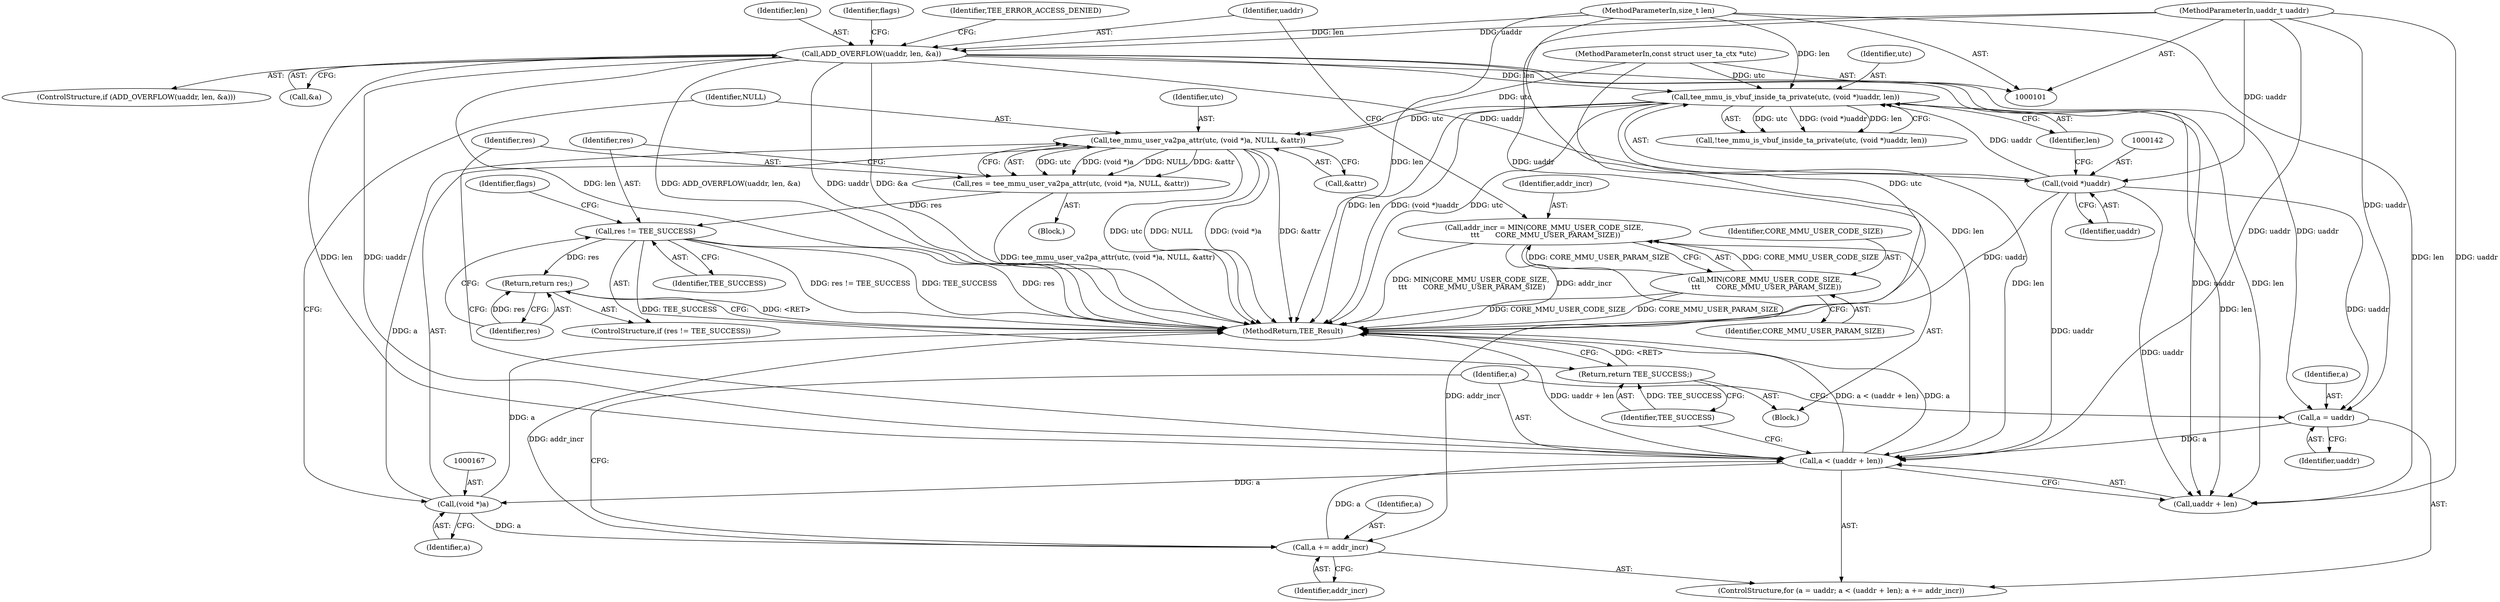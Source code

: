 digraph "1_optee_os_95f36d661f2b75887772ea28baaad904bde96970@pointer" {
"1000164" [label="(Call,tee_mmu_user_va2pa_attr(utc, (void *)a, NULL, &attr))"];
"1000139" [label="(Call,tee_mmu_is_vbuf_inside_ta_private(utc, (void *)uaddr, len))"];
"1000102" [label="(MethodParameterIn,const struct user_ta_ctx *utc)"];
"1000141" [label="(Call,(void *)uaddr)"];
"1000115" [label="(Call,ADD_OVERFLOW(uaddr, len, &a))"];
"1000104" [label="(MethodParameterIn,uaddr_t uaddr)"];
"1000105" [label="(MethodParameterIn,size_t len)"];
"1000166" [label="(Call,(void *)a)"];
"1000151" [label="(Call,a < (uaddr + len))"];
"1000156" [label="(Call,a += addr_incr)"];
"1000109" [label="(Call,addr_incr = MIN(CORE_MMU_USER_CODE_SIZE,\n \t\t\t       CORE_MMU_USER_PARAM_SIZE))"];
"1000111" [label="(Call,MIN(CORE_MMU_USER_CODE_SIZE,\n \t\t\t       CORE_MMU_USER_PARAM_SIZE))"];
"1000148" [label="(Call,a = uaddr)"];
"1000162" [label="(Call,res = tee_mmu_user_va2pa_attr(utc, (void *)a, NULL, &attr))"];
"1000173" [label="(Call,res != TEE_SUCCESS)"];
"1000176" [label="(Return,return res;)"];
"1000221" [label="(Return,return TEE_SUCCESS;)"];
"1000175" [label="(Identifier,TEE_SUCCESS)"];
"1000109" [label="(Call,addr_incr = MIN(CORE_MMU_USER_CODE_SIZE,\n \t\t\t       CORE_MMU_USER_PARAM_SIZE))"];
"1000112" [label="(Identifier,CORE_MMU_USER_CODE_SIZE)"];
"1000181" [label="(Identifier,flags)"];
"1000139" [label="(Call,tee_mmu_is_vbuf_inside_ta_private(utc, (void *)uaddr, len))"];
"1000177" [label="(Identifier,res)"];
"1000115" [label="(Call,ADD_OVERFLOW(uaddr, len, &a))"];
"1000138" [label="(Call,!tee_mmu_is_vbuf_inside_ta_private(utc, (void *)uaddr, len))"];
"1000116" [label="(Identifier,uaddr)"];
"1000114" [label="(ControlStructure,if (ADD_OVERFLOW(uaddr, len, &a)))"];
"1000110" [label="(Identifier,addr_incr)"];
"1000118" [label="(Call,&a)"];
"1000104" [label="(MethodParameterIn,uaddr_t uaddr)"];
"1000113" [label="(Identifier,CORE_MMU_USER_PARAM_SIZE)"];
"1000156" [label="(Call,a += addr_incr)"];
"1000111" [label="(Call,MIN(CORE_MMU_USER_CODE_SIZE,\n \t\t\t       CORE_MMU_USER_PARAM_SIZE))"];
"1000121" [label="(Identifier,TEE_ERROR_ACCESS_DENIED)"];
"1000173" [label="(Call,res != TEE_SUCCESS)"];
"1000149" [label="(Identifier,a)"];
"1000172" [label="(ControlStructure,if (res != TEE_SUCCESS))"];
"1000141" [label="(Call,(void *)uaddr)"];
"1000163" [label="(Identifier,res)"];
"1000162" [label="(Call,res = tee_mmu_user_va2pa_attr(utc, (void *)a, NULL, &attr))"];
"1000157" [label="(Identifier,a)"];
"1000148" [label="(Call,a = uaddr)"];
"1000166" [label="(Call,(void *)a)"];
"1000117" [label="(Identifier,len)"];
"1000176" [label="(Return,return res;)"];
"1000152" [label="(Identifier,a)"];
"1000174" [label="(Identifier,res)"];
"1000153" [label="(Call,uaddr + len)"];
"1000223" [label="(MethodReturn,TEE_Result)"];
"1000105" [label="(MethodParameterIn,size_t len)"];
"1000164" [label="(Call,tee_mmu_user_va2pa_attr(utc, (void *)a, NULL, &attr))"];
"1000170" [label="(Call,&attr)"];
"1000147" [label="(ControlStructure,for (a = uaddr; a < (uaddr + len); a += addr_incr))"];
"1000151" [label="(Call,a < (uaddr + len))"];
"1000221" [label="(Return,return TEE_SUCCESS;)"];
"1000102" [label="(MethodParameterIn,const struct user_ta_ctx *utc)"];
"1000168" [label="(Identifier,a)"];
"1000143" [label="(Identifier,uaddr)"];
"1000158" [label="(Identifier,addr_incr)"];
"1000140" [label="(Identifier,utc)"];
"1000106" [label="(Block,)"];
"1000125" [label="(Identifier,flags)"];
"1000165" [label="(Identifier,utc)"];
"1000159" [label="(Block,)"];
"1000169" [label="(Identifier,NULL)"];
"1000222" [label="(Identifier,TEE_SUCCESS)"];
"1000150" [label="(Identifier,uaddr)"];
"1000144" [label="(Identifier,len)"];
"1000164" -> "1000162"  [label="AST: "];
"1000164" -> "1000170"  [label="CFG: "];
"1000165" -> "1000164"  [label="AST: "];
"1000166" -> "1000164"  [label="AST: "];
"1000169" -> "1000164"  [label="AST: "];
"1000170" -> "1000164"  [label="AST: "];
"1000162" -> "1000164"  [label="CFG: "];
"1000164" -> "1000223"  [label="DDG: NULL"];
"1000164" -> "1000223"  [label="DDG: (void *)a"];
"1000164" -> "1000223"  [label="DDG: &attr"];
"1000164" -> "1000223"  [label="DDG: utc"];
"1000164" -> "1000162"  [label="DDG: utc"];
"1000164" -> "1000162"  [label="DDG: (void *)a"];
"1000164" -> "1000162"  [label="DDG: NULL"];
"1000164" -> "1000162"  [label="DDG: &attr"];
"1000139" -> "1000164"  [label="DDG: utc"];
"1000102" -> "1000164"  [label="DDG: utc"];
"1000166" -> "1000164"  [label="DDG: a"];
"1000139" -> "1000138"  [label="AST: "];
"1000139" -> "1000144"  [label="CFG: "];
"1000140" -> "1000139"  [label="AST: "];
"1000141" -> "1000139"  [label="AST: "];
"1000144" -> "1000139"  [label="AST: "];
"1000138" -> "1000139"  [label="CFG: "];
"1000139" -> "1000223"  [label="DDG: (void *)uaddr"];
"1000139" -> "1000223"  [label="DDG: utc"];
"1000139" -> "1000223"  [label="DDG: len"];
"1000139" -> "1000138"  [label="DDG: utc"];
"1000139" -> "1000138"  [label="DDG: (void *)uaddr"];
"1000139" -> "1000138"  [label="DDG: len"];
"1000102" -> "1000139"  [label="DDG: utc"];
"1000141" -> "1000139"  [label="DDG: uaddr"];
"1000115" -> "1000139"  [label="DDG: len"];
"1000105" -> "1000139"  [label="DDG: len"];
"1000139" -> "1000151"  [label="DDG: len"];
"1000139" -> "1000153"  [label="DDG: len"];
"1000102" -> "1000101"  [label="AST: "];
"1000102" -> "1000223"  [label="DDG: utc"];
"1000141" -> "1000143"  [label="CFG: "];
"1000142" -> "1000141"  [label="AST: "];
"1000143" -> "1000141"  [label="AST: "];
"1000144" -> "1000141"  [label="CFG: "];
"1000141" -> "1000223"  [label="DDG: uaddr"];
"1000115" -> "1000141"  [label="DDG: uaddr"];
"1000104" -> "1000141"  [label="DDG: uaddr"];
"1000141" -> "1000148"  [label="DDG: uaddr"];
"1000141" -> "1000151"  [label="DDG: uaddr"];
"1000141" -> "1000153"  [label="DDG: uaddr"];
"1000115" -> "1000114"  [label="AST: "];
"1000115" -> "1000118"  [label="CFG: "];
"1000116" -> "1000115"  [label="AST: "];
"1000117" -> "1000115"  [label="AST: "];
"1000118" -> "1000115"  [label="AST: "];
"1000121" -> "1000115"  [label="CFG: "];
"1000125" -> "1000115"  [label="CFG: "];
"1000115" -> "1000223"  [label="DDG: &a"];
"1000115" -> "1000223"  [label="DDG: len"];
"1000115" -> "1000223"  [label="DDG: ADD_OVERFLOW(uaddr, len, &a)"];
"1000115" -> "1000223"  [label="DDG: uaddr"];
"1000104" -> "1000115"  [label="DDG: uaddr"];
"1000105" -> "1000115"  [label="DDG: len"];
"1000115" -> "1000148"  [label="DDG: uaddr"];
"1000115" -> "1000151"  [label="DDG: uaddr"];
"1000115" -> "1000151"  [label="DDG: len"];
"1000115" -> "1000153"  [label="DDG: uaddr"];
"1000115" -> "1000153"  [label="DDG: len"];
"1000104" -> "1000101"  [label="AST: "];
"1000104" -> "1000223"  [label="DDG: uaddr"];
"1000104" -> "1000148"  [label="DDG: uaddr"];
"1000104" -> "1000151"  [label="DDG: uaddr"];
"1000104" -> "1000153"  [label="DDG: uaddr"];
"1000105" -> "1000101"  [label="AST: "];
"1000105" -> "1000223"  [label="DDG: len"];
"1000105" -> "1000151"  [label="DDG: len"];
"1000105" -> "1000153"  [label="DDG: len"];
"1000166" -> "1000168"  [label="CFG: "];
"1000167" -> "1000166"  [label="AST: "];
"1000168" -> "1000166"  [label="AST: "];
"1000169" -> "1000166"  [label="CFG: "];
"1000166" -> "1000223"  [label="DDG: a"];
"1000166" -> "1000156"  [label="DDG: a"];
"1000151" -> "1000166"  [label="DDG: a"];
"1000151" -> "1000147"  [label="AST: "];
"1000151" -> "1000153"  [label="CFG: "];
"1000152" -> "1000151"  [label="AST: "];
"1000153" -> "1000151"  [label="AST: "];
"1000163" -> "1000151"  [label="CFG: "];
"1000222" -> "1000151"  [label="CFG: "];
"1000151" -> "1000223"  [label="DDG: a < (uaddr + len)"];
"1000151" -> "1000223"  [label="DDG: a"];
"1000151" -> "1000223"  [label="DDG: uaddr + len"];
"1000156" -> "1000151"  [label="DDG: a"];
"1000148" -> "1000151"  [label="DDG: a"];
"1000156" -> "1000147"  [label="AST: "];
"1000156" -> "1000158"  [label="CFG: "];
"1000157" -> "1000156"  [label="AST: "];
"1000158" -> "1000156"  [label="AST: "];
"1000152" -> "1000156"  [label="CFG: "];
"1000156" -> "1000223"  [label="DDG: addr_incr"];
"1000109" -> "1000156"  [label="DDG: addr_incr"];
"1000109" -> "1000106"  [label="AST: "];
"1000109" -> "1000111"  [label="CFG: "];
"1000110" -> "1000109"  [label="AST: "];
"1000111" -> "1000109"  [label="AST: "];
"1000116" -> "1000109"  [label="CFG: "];
"1000109" -> "1000223"  [label="DDG: addr_incr"];
"1000109" -> "1000223"  [label="DDG: MIN(CORE_MMU_USER_CODE_SIZE,\n \t\t\t       CORE_MMU_USER_PARAM_SIZE)"];
"1000111" -> "1000109"  [label="DDG: CORE_MMU_USER_CODE_SIZE"];
"1000111" -> "1000109"  [label="DDG: CORE_MMU_USER_PARAM_SIZE"];
"1000111" -> "1000113"  [label="CFG: "];
"1000112" -> "1000111"  [label="AST: "];
"1000113" -> "1000111"  [label="AST: "];
"1000111" -> "1000223"  [label="DDG: CORE_MMU_USER_CODE_SIZE"];
"1000111" -> "1000223"  [label="DDG: CORE_MMU_USER_PARAM_SIZE"];
"1000148" -> "1000147"  [label="AST: "];
"1000148" -> "1000150"  [label="CFG: "];
"1000149" -> "1000148"  [label="AST: "];
"1000150" -> "1000148"  [label="AST: "];
"1000152" -> "1000148"  [label="CFG: "];
"1000162" -> "1000159"  [label="AST: "];
"1000163" -> "1000162"  [label="AST: "];
"1000174" -> "1000162"  [label="CFG: "];
"1000162" -> "1000223"  [label="DDG: tee_mmu_user_va2pa_attr(utc, (void *)a, NULL, &attr)"];
"1000162" -> "1000173"  [label="DDG: res"];
"1000173" -> "1000172"  [label="AST: "];
"1000173" -> "1000175"  [label="CFG: "];
"1000174" -> "1000173"  [label="AST: "];
"1000175" -> "1000173"  [label="AST: "];
"1000177" -> "1000173"  [label="CFG: "];
"1000181" -> "1000173"  [label="CFG: "];
"1000173" -> "1000223"  [label="DDG: res != TEE_SUCCESS"];
"1000173" -> "1000223"  [label="DDG: res"];
"1000173" -> "1000223"  [label="DDG: TEE_SUCCESS"];
"1000173" -> "1000176"  [label="DDG: res"];
"1000173" -> "1000221"  [label="DDG: TEE_SUCCESS"];
"1000176" -> "1000172"  [label="AST: "];
"1000176" -> "1000177"  [label="CFG: "];
"1000177" -> "1000176"  [label="AST: "];
"1000223" -> "1000176"  [label="CFG: "];
"1000176" -> "1000223"  [label="DDG: <RET>"];
"1000177" -> "1000176"  [label="DDG: res"];
"1000221" -> "1000106"  [label="AST: "];
"1000221" -> "1000222"  [label="CFG: "];
"1000222" -> "1000221"  [label="AST: "];
"1000223" -> "1000221"  [label="CFG: "];
"1000221" -> "1000223"  [label="DDG: <RET>"];
"1000222" -> "1000221"  [label="DDG: TEE_SUCCESS"];
}
